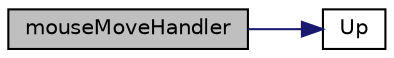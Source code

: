 digraph "mouseMoveHandler"
{
 // INTERACTIVE_SVG=YES
 // LATEX_PDF_SIZE
  edge [fontname="Helvetica",fontsize="10",labelfontname="Helvetica",labelfontsize="10"];
  node [fontname="Helvetica",fontsize="10",shape=record];
  rankdir="LR";
  Node1 [label="mouseMoveHandler",height=0.2,width=0.4,color="black", fillcolor="grey75", style="filled", fontcolor="black",tooltip=" "];
  Node1 -> Node2 [color="midnightblue",fontsize="10",style="solid",fontname="Helvetica"];
  Node2 [label="Up",height=0.2,width=0.4,color="black", fillcolor="white", style="filled",URL="$main_8cpp.html#a3f91847150ad78132835be5c3794e227",tooltip="Up vector of the camera."];
}
